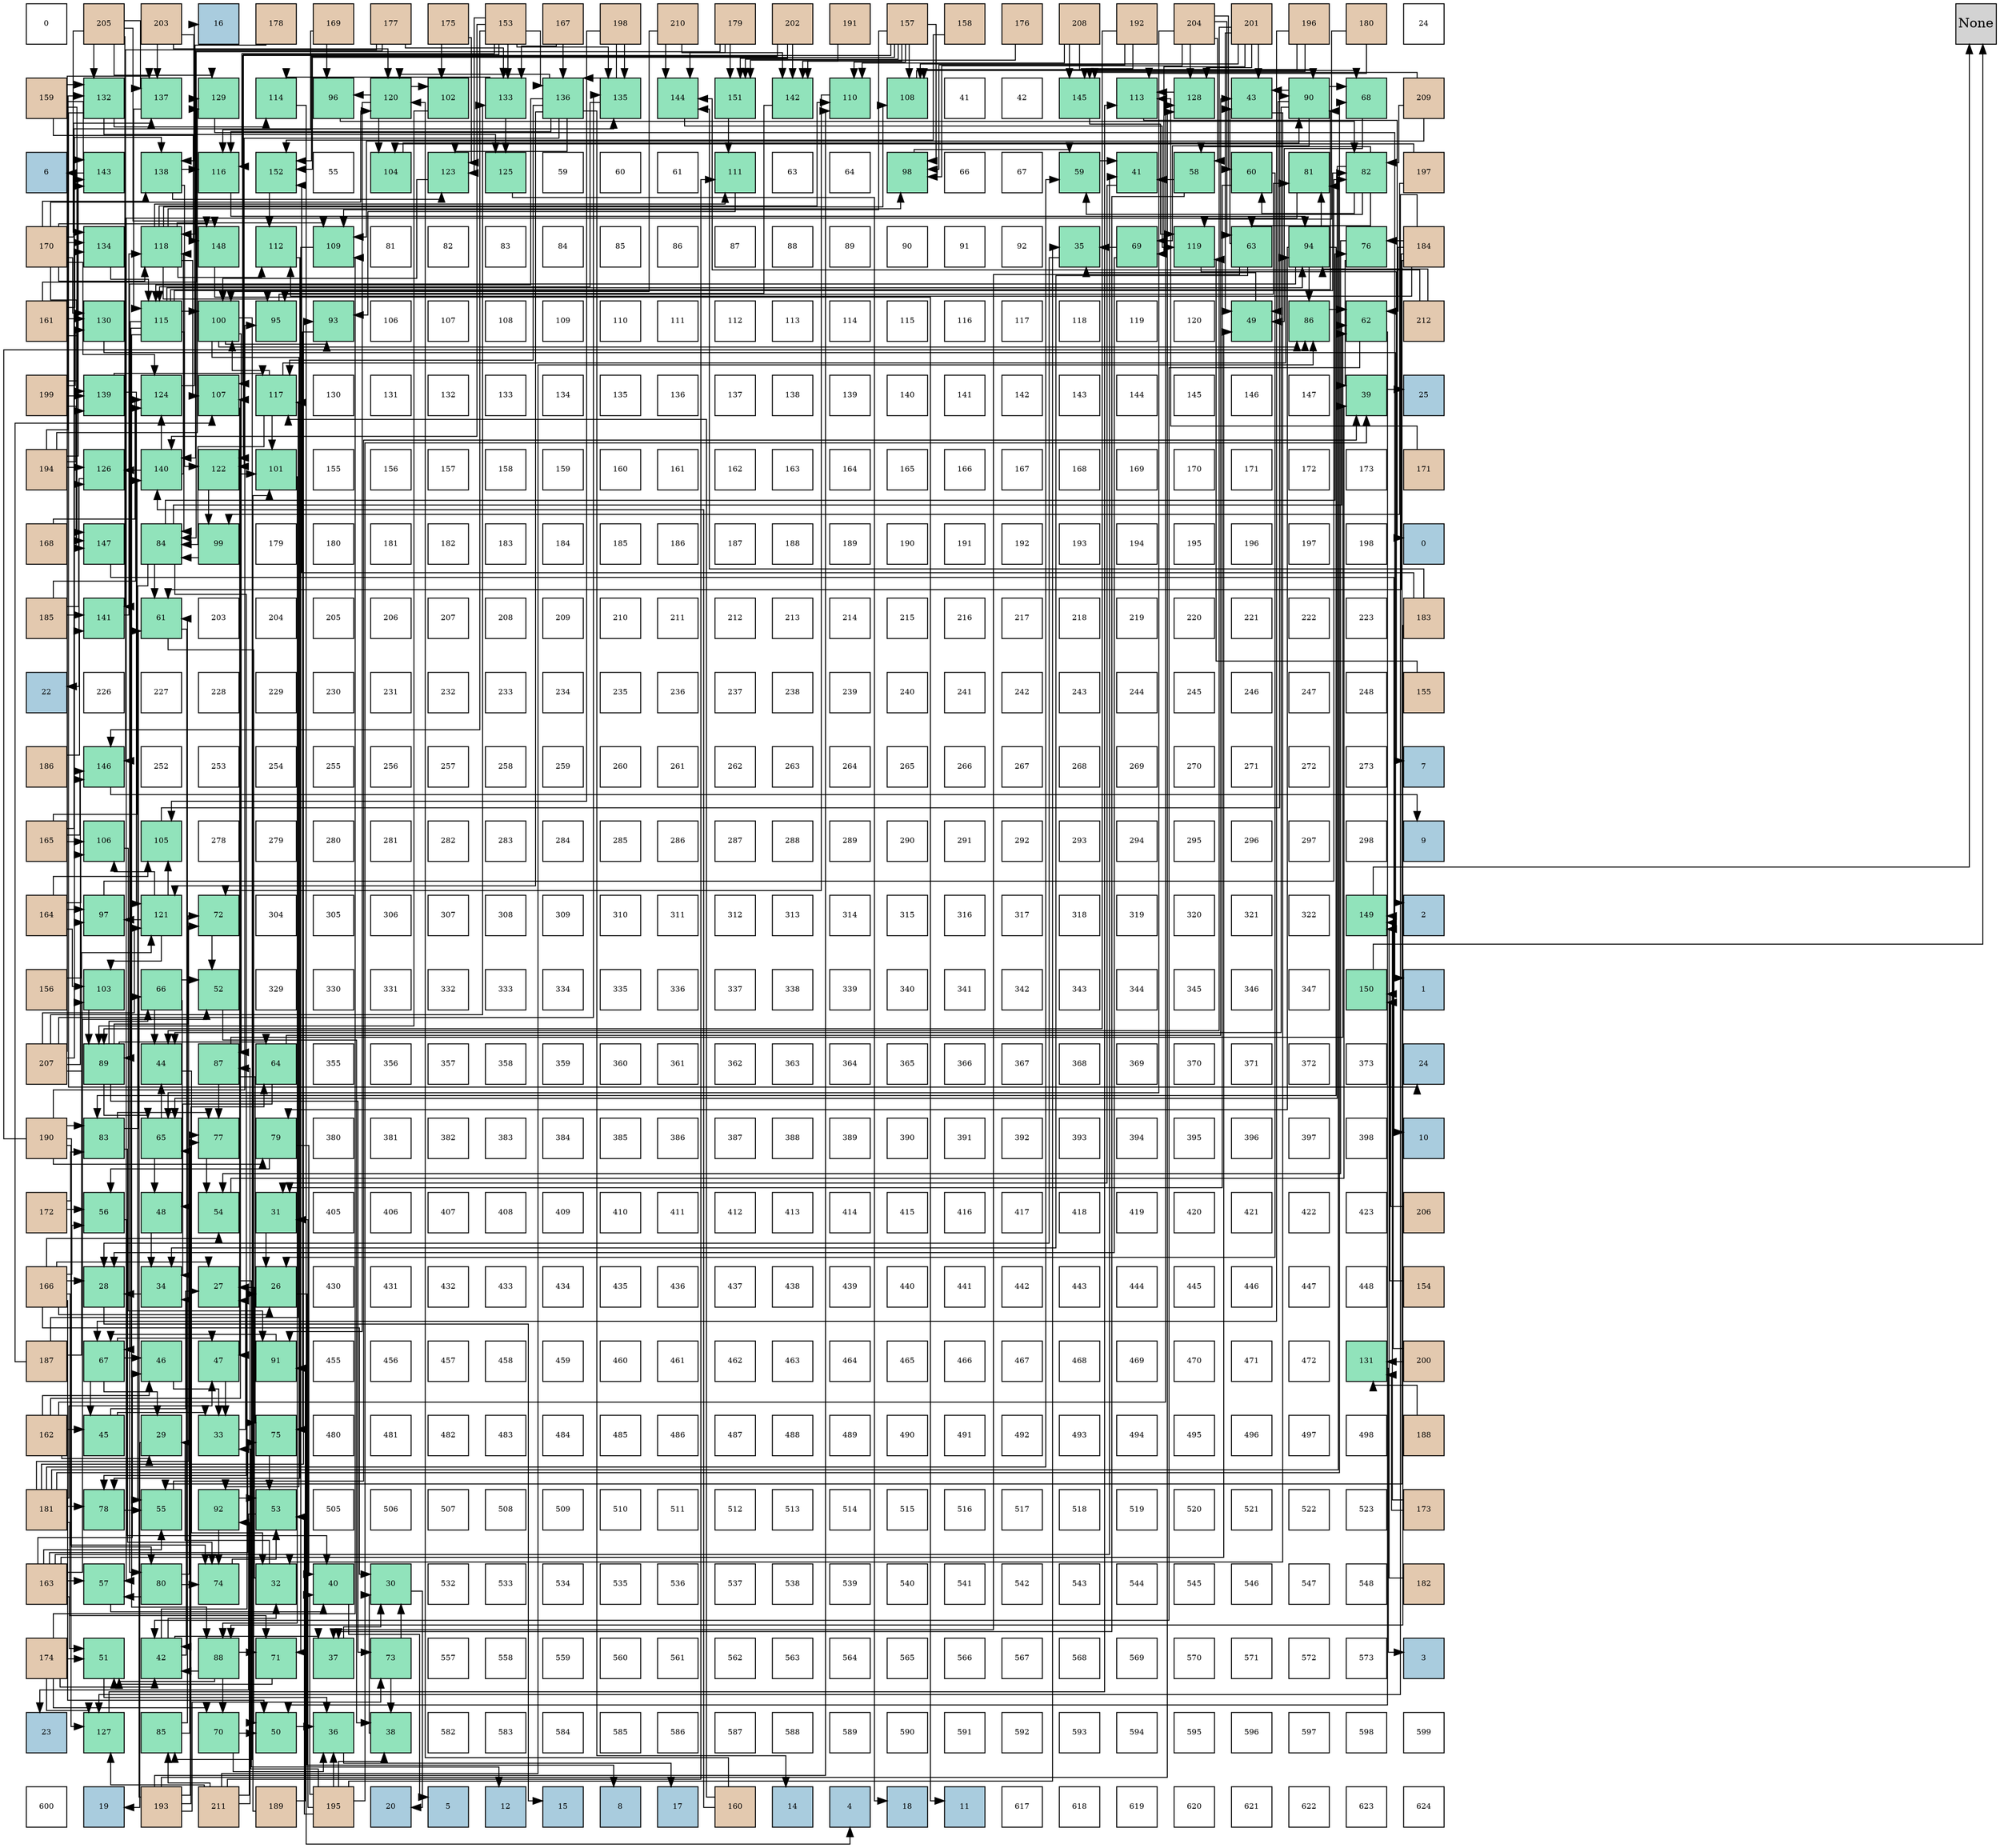 digraph layout{
 rankdir=TB;
 splines=ortho;
 node [style=filled shape=square fixedsize=true width=0.6];
0[label="0", fontsize=8, fillcolor="#ffffff"];
1[label="205", fontsize=8, fillcolor="#e3c9af"];
2[label="203", fontsize=8, fillcolor="#e3c9af"];
3[label="16", fontsize=8, fillcolor="#a9ccde"];
4[label="178", fontsize=8, fillcolor="#e3c9af"];
5[label="169", fontsize=8, fillcolor="#e3c9af"];
6[label="177", fontsize=8, fillcolor="#e3c9af"];
7[label="175", fontsize=8, fillcolor="#e3c9af"];
8[label="153", fontsize=8, fillcolor="#e3c9af"];
9[label="167", fontsize=8, fillcolor="#e3c9af"];
10[label="198", fontsize=8, fillcolor="#e3c9af"];
11[label="210", fontsize=8, fillcolor="#e3c9af"];
12[label="179", fontsize=8, fillcolor="#e3c9af"];
13[label="202", fontsize=8, fillcolor="#e3c9af"];
14[label="191", fontsize=8, fillcolor="#e3c9af"];
15[label="157", fontsize=8, fillcolor="#e3c9af"];
16[label="158", fontsize=8, fillcolor="#e3c9af"];
17[label="176", fontsize=8, fillcolor="#e3c9af"];
18[label="208", fontsize=8, fillcolor="#e3c9af"];
19[label="192", fontsize=8, fillcolor="#e3c9af"];
20[label="204", fontsize=8, fillcolor="#e3c9af"];
21[label="201", fontsize=8, fillcolor="#e3c9af"];
22[label="196", fontsize=8, fillcolor="#e3c9af"];
23[label="180", fontsize=8, fillcolor="#e3c9af"];
24[label="24", fontsize=8, fillcolor="#ffffff"];
25[label="159", fontsize=8, fillcolor="#e3c9af"];
26[label="132", fontsize=8, fillcolor="#91e3bb"];
27[label="137", fontsize=8, fillcolor="#91e3bb"];
28[label="129", fontsize=8, fillcolor="#91e3bb"];
29[label="114", fontsize=8, fillcolor="#91e3bb"];
30[label="96", fontsize=8, fillcolor="#91e3bb"];
31[label="120", fontsize=8, fillcolor="#91e3bb"];
32[label="102", fontsize=8, fillcolor="#91e3bb"];
33[label="133", fontsize=8, fillcolor="#91e3bb"];
34[label="136", fontsize=8, fillcolor="#91e3bb"];
35[label="135", fontsize=8, fillcolor="#91e3bb"];
36[label="144", fontsize=8, fillcolor="#91e3bb"];
37[label="151", fontsize=8, fillcolor="#91e3bb"];
38[label="142", fontsize=8, fillcolor="#91e3bb"];
39[label="110", fontsize=8, fillcolor="#91e3bb"];
40[label="108", fontsize=8, fillcolor="#91e3bb"];
41[label="41", fontsize=8, fillcolor="#ffffff"];
42[label="42", fontsize=8, fillcolor="#ffffff"];
43[label="145", fontsize=8, fillcolor="#91e3bb"];
44[label="113", fontsize=8, fillcolor="#91e3bb"];
45[label="128", fontsize=8, fillcolor="#91e3bb"];
46[label="43", fontsize=8, fillcolor="#91e3bb"];
47[label="90", fontsize=8, fillcolor="#91e3bb"];
48[label="68", fontsize=8, fillcolor="#91e3bb"];
49[label="209", fontsize=8, fillcolor="#e3c9af"];
50[label="6", fontsize=8, fillcolor="#a9ccde"];
51[label="143", fontsize=8, fillcolor="#91e3bb"];
52[label="138", fontsize=8, fillcolor="#91e3bb"];
53[label="116", fontsize=8, fillcolor="#91e3bb"];
54[label="152", fontsize=8, fillcolor="#91e3bb"];
55[label="55", fontsize=8, fillcolor="#ffffff"];
56[label="104", fontsize=8, fillcolor="#91e3bb"];
57[label="123", fontsize=8, fillcolor="#91e3bb"];
58[label="125", fontsize=8, fillcolor="#91e3bb"];
59[label="59", fontsize=8, fillcolor="#ffffff"];
60[label="60", fontsize=8, fillcolor="#ffffff"];
61[label="61", fontsize=8, fillcolor="#ffffff"];
62[label="111", fontsize=8, fillcolor="#91e3bb"];
63[label="63", fontsize=8, fillcolor="#ffffff"];
64[label="64", fontsize=8, fillcolor="#ffffff"];
65[label="98", fontsize=8, fillcolor="#91e3bb"];
66[label="66", fontsize=8, fillcolor="#ffffff"];
67[label="67", fontsize=8, fillcolor="#ffffff"];
68[label="59", fontsize=8, fillcolor="#91e3bb"];
69[label="41", fontsize=8, fillcolor="#91e3bb"];
70[label="58", fontsize=8, fillcolor="#91e3bb"];
71[label="60", fontsize=8, fillcolor="#91e3bb"];
72[label="81", fontsize=8, fillcolor="#91e3bb"];
73[label="82", fontsize=8, fillcolor="#91e3bb"];
74[label="197", fontsize=8, fillcolor="#e3c9af"];
75[label="170", fontsize=8, fillcolor="#e3c9af"];
76[label="134", fontsize=8, fillcolor="#91e3bb"];
77[label="118", fontsize=8, fillcolor="#91e3bb"];
78[label="148", fontsize=8, fillcolor="#91e3bb"];
79[label="112", fontsize=8, fillcolor="#91e3bb"];
80[label="109", fontsize=8, fillcolor="#91e3bb"];
81[label="81", fontsize=8, fillcolor="#ffffff"];
82[label="82", fontsize=8, fillcolor="#ffffff"];
83[label="83", fontsize=8, fillcolor="#ffffff"];
84[label="84", fontsize=8, fillcolor="#ffffff"];
85[label="85", fontsize=8, fillcolor="#ffffff"];
86[label="86", fontsize=8, fillcolor="#ffffff"];
87[label="87", fontsize=8, fillcolor="#ffffff"];
88[label="88", fontsize=8, fillcolor="#ffffff"];
89[label="89", fontsize=8, fillcolor="#ffffff"];
90[label="90", fontsize=8, fillcolor="#ffffff"];
91[label="91", fontsize=8, fillcolor="#ffffff"];
92[label="92", fontsize=8, fillcolor="#ffffff"];
93[label="35", fontsize=8, fillcolor="#91e3bb"];
94[label="69", fontsize=8, fillcolor="#91e3bb"];
95[label="119", fontsize=8, fillcolor="#91e3bb"];
96[label="63", fontsize=8, fillcolor="#91e3bb"];
97[label="94", fontsize=8, fillcolor="#91e3bb"];
98[label="76", fontsize=8, fillcolor="#91e3bb"];
99[label="184", fontsize=8, fillcolor="#e3c9af"];
100[label="161", fontsize=8, fillcolor="#e3c9af"];
101[label="130", fontsize=8, fillcolor="#91e3bb"];
102[label="115", fontsize=8, fillcolor="#91e3bb"];
103[label="100", fontsize=8, fillcolor="#91e3bb"];
104[label="95", fontsize=8, fillcolor="#91e3bb"];
105[label="93", fontsize=8, fillcolor="#91e3bb"];
106[label="106", fontsize=8, fillcolor="#ffffff"];
107[label="107", fontsize=8, fillcolor="#ffffff"];
108[label="108", fontsize=8, fillcolor="#ffffff"];
109[label="109", fontsize=8, fillcolor="#ffffff"];
110[label="110", fontsize=8, fillcolor="#ffffff"];
111[label="111", fontsize=8, fillcolor="#ffffff"];
112[label="112", fontsize=8, fillcolor="#ffffff"];
113[label="113", fontsize=8, fillcolor="#ffffff"];
114[label="114", fontsize=8, fillcolor="#ffffff"];
115[label="115", fontsize=8, fillcolor="#ffffff"];
116[label="116", fontsize=8, fillcolor="#ffffff"];
117[label="117", fontsize=8, fillcolor="#ffffff"];
118[label="118", fontsize=8, fillcolor="#ffffff"];
119[label="119", fontsize=8, fillcolor="#ffffff"];
120[label="120", fontsize=8, fillcolor="#ffffff"];
121[label="49", fontsize=8, fillcolor="#91e3bb"];
122[label="86", fontsize=8, fillcolor="#91e3bb"];
123[label="62", fontsize=8, fillcolor="#91e3bb"];
124[label="212", fontsize=8, fillcolor="#e3c9af"];
125[label="199", fontsize=8, fillcolor="#e3c9af"];
126[label="139", fontsize=8, fillcolor="#91e3bb"];
127[label="124", fontsize=8, fillcolor="#91e3bb"];
128[label="107", fontsize=8, fillcolor="#91e3bb"];
129[label="117", fontsize=8, fillcolor="#91e3bb"];
130[label="130", fontsize=8, fillcolor="#ffffff"];
131[label="131", fontsize=8, fillcolor="#ffffff"];
132[label="132", fontsize=8, fillcolor="#ffffff"];
133[label="133", fontsize=8, fillcolor="#ffffff"];
134[label="134", fontsize=8, fillcolor="#ffffff"];
135[label="135", fontsize=8, fillcolor="#ffffff"];
136[label="136", fontsize=8, fillcolor="#ffffff"];
137[label="137", fontsize=8, fillcolor="#ffffff"];
138[label="138", fontsize=8, fillcolor="#ffffff"];
139[label="139", fontsize=8, fillcolor="#ffffff"];
140[label="140", fontsize=8, fillcolor="#ffffff"];
141[label="141", fontsize=8, fillcolor="#ffffff"];
142[label="142", fontsize=8, fillcolor="#ffffff"];
143[label="143", fontsize=8, fillcolor="#ffffff"];
144[label="144", fontsize=8, fillcolor="#ffffff"];
145[label="145", fontsize=8, fillcolor="#ffffff"];
146[label="146", fontsize=8, fillcolor="#ffffff"];
147[label="147", fontsize=8, fillcolor="#ffffff"];
148[label="39", fontsize=8, fillcolor="#91e3bb"];
149[label="25", fontsize=8, fillcolor="#a9ccde"];
150[label="194", fontsize=8, fillcolor="#e3c9af"];
151[label="126", fontsize=8, fillcolor="#91e3bb"];
152[label="140", fontsize=8, fillcolor="#91e3bb"];
153[label="122", fontsize=8, fillcolor="#91e3bb"];
154[label="101", fontsize=8, fillcolor="#91e3bb"];
155[label="155", fontsize=8, fillcolor="#ffffff"];
156[label="156", fontsize=8, fillcolor="#ffffff"];
157[label="157", fontsize=8, fillcolor="#ffffff"];
158[label="158", fontsize=8, fillcolor="#ffffff"];
159[label="159", fontsize=8, fillcolor="#ffffff"];
160[label="160", fontsize=8, fillcolor="#ffffff"];
161[label="161", fontsize=8, fillcolor="#ffffff"];
162[label="162", fontsize=8, fillcolor="#ffffff"];
163[label="163", fontsize=8, fillcolor="#ffffff"];
164[label="164", fontsize=8, fillcolor="#ffffff"];
165[label="165", fontsize=8, fillcolor="#ffffff"];
166[label="166", fontsize=8, fillcolor="#ffffff"];
167[label="167", fontsize=8, fillcolor="#ffffff"];
168[label="168", fontsize=8, fillcolor="#ffffff"];
169[label="169", fontsize=8, fillcolor="#ffffff"];
170[label="170", fontsize=8, fillcolor="#ffffff"];
171[label="171", fontsize=8, fillcolor="#ffffff"];
172[label="172", fontsize=8, fillcolor="#ffffff"];
173[label="173", fontsize=8, fillcolor="#ffffff"];
174[label="171", fontsize=8, fillcolor="#e3c9af"];
175[label="168", fontsize=8, fillcolor="#e3c9af"];
176[label="147", fontsize=8, fillcolor="#91e3bb"];
177[label="84", fontsize=8, fillcolor="#91e3bb"];
178[label="99", fontsize=8, fillcolor="#91e3bb"];
179[label="179", fontsize=8, fillcolor="#ffffff"];
180[label="180", fontsize=8, fillcolor="#ffffff"];
181[label="181", fontsize=8, fillcolor="#ffffff"];
182[label="182", fontsize=8, fillcolor="#ffffff"];
183[label="183", fontsize=8, fillcolor="#ffffff"];
184[label="184", fontsize=8, fillcolor="#ffffff"];
185[label="185", fontsize=8, fillcolor="#ffffff"];
186[label="186", fontsize=8, fillcolor="#ffffff"];
187[label="187", fontsize=8, fillcolor="#ffffff"];
188[label="188", fontsize=8, fillcolor="#ffffff"];
189[label="189", fontsize=8, fillcolor="#ffffff"];
190[label="190", fontsize=8, fillcolor="#ffffff"];
191[label="191", fontsize=8, fillcolor="#ffffff"];
192[label="192", fontsize=8, fillcolor="#ffffff"];
193[label="193", fontsize=8, fillcolor="#ffffff"];
194[label="194", fontsize=8, fillcolor="#ffffff"];
195[label="195", fontsize=8, fillcolor="#ffffff"];
196[label="196", fontsize=8, fillcolor="#ffffff"];
197[label="197", fontsize=8, fillcolor="#ffffff"];
198[label="198", fontsize=8, fillcolor="#ffffff"];
199[label="0", fontsize=8, fillcolor="#a9ccde"];
200[label="185", fontsize=8, fillcolor="#e3c9af"];
201[label="141", fontsize=8, fillcolor="#91e3bb"];
202[label="61", fontsize=8, fillcolor="#91e3bb"];
203[label="203", fontsize=8, fillcolor="#ffffff"];
204[label="204", fontsize=8, fillcolor="#ffffff"];
205[label="205", fontsize=8, fillcolor="#ffffff"];
206[label="206", fontsize=8, fillcolor="#ffffff"];
207[label="207", fontsize=8, fillcolor="#ffffff"];
208[label="208", fontsize=8, fillcolor="#ffffff"];
209[label="209", fontsize=8, fillcolor="#ffffff"];
210[label="210", fontsize=8, fillcolor="#ffffff"];
211[label="211", fontsize=8, fillcolor="#ffffff"];
212[label="212", fontsize=8, fillcolor="#ffffff"];
213[label="213", fontsize=8, fillcolor="#ffffff"];
214[label="214", fontsize=8, fillcolor="#ffffff"];
215[label="215", fontsize=8, fillcolor="#ffffff"];
216[label="216", fontsize=8, fillcolor="#ffffff"];
217[label="217", fontsize=8, fillcolor="#ffffff"];
218[label="218", fontsize=8, fillcolor="#ffffff"];
219[label="219", fontsize=8, fillcolor="#ffffff"];
220[label="220", fontsize=8, fillcolor="#ffffff"];
221[label="221", fontsize=8, fillcolor="#ffffff"];
222[label="222", fontsize=8, fillcolor="#ffffff"];
223[label="223", fontsize=8, fillcolor="#ffffff"];
224[label="183", fontsize=8, fillcolor="#e3c9af"];
225[label="22", fontsize=8, fillcolor="#a9ccde"];
226[label="226", fontsize=8, fillcolor="#ffffff"];
227[label="227", fontsize=8, fillcolor="#ffffff"];
228[label="228", fontsize=8, fillcolor="#ffffff"];
229[label="229", fontsize=8, fillcolor="#ffffff"];
230[label="230", fontsize=8, fillcolor="#ffffff"];
231[label="231", fontsize=8, fillcolor="#ffffff"];
232[label="232", fontsize=8, fillcolor="#ffffff"];
233[label="233", fontsize=8, fillcolor="#ffffff"];
234[label="234", fontsize=8, fillcolor="#ffffff"];
235[label="235", fontsize=8, fillcolor="#ffffff"];
236[label="236", fontsize=8, fillcolor="#ffffff"];
237[label="237", fontsize=8, fillcolor="#ffffff"];
238[label="238", fontsize=8, fillcolor="#ffffff"];
239[label="239", fontsize=8, fillcolor="#ffffff"];
240[label="240", fontsize=8, fillcolor="#ffffff"];
241[label="241", fontsize=8, fillcolor="#ffffff"];
242[label="242", fontsize=8, fillcolor="#ffffff"];
243[label="243", fontsize=8, fillcolor="#ffffff"];
244[label="244", fontsize=8, fillcolor="#ffffff"];
245[label="245", fontsize=8, fillcolor="#ffffff"];
246[label="246", fontsize=8, fillcolor="#ffffff"];
247[label="247", fontsize=8, fillcolor="#ffffff"];
248[label="248", fontsize=8, fillcolor="#ffffff"];
249[label="155", fontsize=8, fillcolor="#e3c9af"];
250[label="186", fontsize=8, fillcolor="#e3c9af"];
251[label="146", fontsize=8, fillcolor="#91e3bb"];
252[label="252", fontsize=8, fillcolor="#ffffff"];
253[label="253", fontsize=8, fillcolor="#ffffff"];
254[label="254", fontsize=8, fillcolor="#ffffff"];
255[label="255", fontsize=8, fillcolor="#ffffff"];
256[label="256", fontsize=8, fillcolor="#ffffff"];
257[label="257", fontsize=8, fillcolor="#ffffff"];
258[label="258", fontsize=8, fillcolor="#ffffff"];
259[label="259", fontsize=8, fillcolor="#ffffff"];
260[label="260", fontsize=8, fillcolor="#ffffff"];
261[label="261", fontsize=8, fillcolor="#ffffff"];
262[label="262", fontsize=8, fillcolor="#ffffff"];
263[label="263", fontsize=8, fillcolor="#ffffff"];
264[label="264", fontsize=8, fillcolor="#ffffff"];
265[label="265", fontsize=8, fillcolor="#ffffff"];
266[label="266", fontsize=8, fillcolor="#ffffff"];
267[label="267", fontsize=8, fillcolor="#ffffff"];
268[label="268", fontsize=8, fillcolor="#ffffff"];
269[label="269", fontsize=8, fillcolor="#ffffff"];
270[label="270", fontsize=8, fillcolor="#ffffff"];
271[label="271", fontsize=8, fillcolor="#ffffff"];
272[label="272", fontsize=8, fillcolor="#ffffff"];
273[label="273", fontsize=8, fillcolor="#ffffff"];
274[label="7", fontsize=8, fillcolor="#a9ccde"];
275[label="165", fontsize=8, fillcolor="#e3c9af"];
276[label="106", fontsize=8, fillcolor="#91e3bb"];
277[label="105", fontsize=8, fillcolor="#91e3bb"];
278[label="278", fontsize=8, fillcolor="#ffffff"];
279[label="279", fontsize=8, fillcolor="#ffffff"];
280[label="280", fontsize=8, fillcolor="#ffffff"];
281[label="281", fontsize=8, fillcolor="#ffffff"];
282[label="282", fontsize=8, fillcolor="#ffffff"];
283[label="283", fontsize=8, fillcolor="#ffffff"];
284[label="284", fontsize=8, fillcolor="#ffffff"];
285[label="285", fontsize=8, fillcolor="#ffffff"];
286[label="286", fontsize=8, fillcolor="#ffffff"];
287[label="287", fontsize=8, fillcolor="#ffffff"];
288[label="288", fontsize=8, fillcolor="#ffffff"];
289[label="289", fontsize=8, fillcolor="#ffffff"];
290[label="290", fontsize=8, fillcolor="#ffffff"];
291[label="291", fontsize=8, fillcolor="#ffffff"];
292[label="292", fontsize=8, fillcolor="#ffffff"];
293[label="293", fontsize=8, fillcolor="#ffffff"];
294[label="294", fontsize=8, fillcolor="#ffffff"];
295[label="295", fontsize=8, fillcolor="#ffffff"];
296[label="296", fontsize=8, fillcolor="#ffffff"];
297[label="297", fontsize=8, fillcolor="#ffffff"];
298[label="298", fontsize=8, fillcolor="#ffffff"];
299[label="9", fontsize=8, fillcolor="#a9ccde"];
300[label="164", fontsize=8, fillcolor="#e3c9af"];
301[label="97", fontsize=8, fillcolor="#91e3bb"];
302[label="121", fontsize=8, fillcolor="#91e3bb"];
303[label="72", fontsize=8, fillcolor="#91e3bb"];
304[label="304", fontsize=8, fillcolor="#ffffff"];
305[label="305", fontsize=8, fillcolor="#ffffff"];
306[label="306", fontsize=8, fillcolor="#ffffff"];
307[label="307", fontsize=8, fillcolor="#ffffff"];
308[label="308", fontsize=8, fillcolor="#ffffff"];
309[label="309", fontsize=8, fillcolor="#ffffff"];
310[label="310", fontsize=8, fillcolor="#ffffff"];
311[label="311", fontsize=8, fillcolor="#ffffff"];
312[label="312", fontsize=8, fillcolor="#ffffff"];
313[label="313", fontsize=8, fillcolor="#ffffff"];
314[label="314", fontsize=8, fillcolor="#ffffff"];
315[label="315", fontsize=8, fillcolor="#ffffff"];
316[label="316", fontsize=8, fillcolor="#ffffff"];
317[label="317", fontsize=8, fillcolor="#ffffff"];
318[label="318", fontsize=8, fillcolor="#ffffff"];
319[label="319", fontsize=8, fillcolor="#ffffff"];
320[label="320", fontsize=8, fillcolor="#ffffff"];
321[label="321", fontsize=8, fillcolor="#ffffff"];
322[label="322", fontsize=8, fillcolor="#ffffff"];
323[label="149", fontsize=8, fillcolor="#91e3bb"];
324[label="2", fontsize=8, fillcolor="#a9ccde"];
325[label="156", fontsize=8, fillcolor="#e3c9af"];
326[label="103", fontsize=8, fillcolor="#91e3bb"];
327[label="66", fontsize=8, fillcolor="#91e3bb"];
328[label="52", fontsize=8, fillcolor="#91e3bb"];
329[label="329", fontsize=8, fillcolor="#ffffff"];
330[label="330", fontsize=8, fillcolor="#ffffff"];
331[label="331", fontsize=8, fillcolor="#ffffff"];
332[label="332", fontsize=8, fillcolor="#ffffff"];
333[label="333", fontsize=8, fillcolor="#ffffff"];
334[label="334", fontsize=8, fillcolor="#ffffff"];
335[label="335", fontsize=8, fillcolor="#ffffff"];
336[label="336", fontsize=8, fillcolor="#ffffff"];
337[label="337", fontsize=8, fillcolor="#ffffff"];
338[label="338", fontsize=8, fillcolor="#ffffff"];
339[label="339", fontsize=8, fillcolor="#ffffff"];
340[label="340", fontsize=8, fillcolor="#ffffff"];
341[label="341", fontsize=8, fillcolor="#ffffff"];
342[label="342", fontsize=8, fillcolor="#ffffff"];
343[label="343", fontsize=8, fillcolor="#ffffff"];
344[label="344", fontsize=8, fillcolor="#ffffff"];
345[label="345", fontsize=8, fillcolor="#ffffff"];
346[label="346", fontsize=8, fillcolor="#ffffff"];
347[label="347", fontsize=8, fillcolor="#ffffff"];
348[label="150", fontsize=8, fillcolor="#91e3bb"];
349[label="1", fontsize=8, fillcolor="#a9ccde"];
350[label="207", fontsize=8, fillcolor="#e3c9af"];
351[label="89", fontsize=8, fillcolor="#91e3bb"];
352[label="44", fontsize=8, fillcolor="#91e3bb"];
353[label="87", fontsize=8, fillcolor="#91e3bb"];
354[label="64", fontsize=8, fillcolor="#91e3bb"];
355[label="355", fontsize=8, fillcolor="#ffffff"];
356[label="356", fontsize=8, fillcolor="#ffffff"];
357[label="357", fontsize=8, fillcolor="#ffffff"];
358[label="358", fontsize=8, fillcolor="#ffffff"];
359[label="359", fontsize=8, fillcolor="#ffffff"];
360[label="360", fontsize=8, fillcolor="#ffffff"];
361[label="361", fontsize=8, fillcolor="#ffffff"];
362[label="362", fontsize=8, fillcolor="#ffffff"];
363[label="363", fontsize=8, fillcolor="#ffffff"];
364[label="364", fontsize=8, fillcolor="#ffffff"];
365[label="365", fontsize=8, fillcolor="#ffffff"];
366[label="366", fontsize=8, fillcolor="#ffffff"];
367[label="367", fontsize=8, fillcolor="#ffffff"];
368[label="368", fontsize=8, fillcolor="#ffffff"];
369[label="369", fontsize=8, fillcolor="#ffffff"];
370[label="370", fontsize=8, fillcolor="#ffffff"];
371[label="371", fontsize=8, fillcolor="#ffffff"];
372[label="372", fontsize=8, fillcolor="#ffffff"];
373[label="373", fontsize=8, fillcolor="#ffffff"];
374[label="24", fontsize=8, fillcolor="#a9ccde"];
375[label="190", fontsize=8, fillcolor="#e3c9af"];
376[label="83", fontsize=8, fillcolor="#91e3bb"];
377[label="65", fontsize=8, fillcolor="#91e3bb"];
378[label="77", fontsize=8, fillcolor="#91e3bb"];
379[label="79", fontsize=8, fillcolor="#91e3bb"];
380[label="380", fontsize=8, fillcolor="#ffffff"];
381[label="381", fontsize=8, fillcolor="#ffffff"];
382[label="382", fontsize=8, fillcolor="#ffffff"];
383[label="383", fontsize=8, fillcolor="#ffffff"];
384[label="384", fontsize=8, fillcolor="#ffffff"];
385[label="385", fontsize=8, fillcolor="#ffffff"];
386[label="386", fontsize=8, fillcolor="#ffffff"];
387[label="387", fontsize=8, fillcolor="#ffffff"];
388[label="388", fontsize=8, fillcolor="#ffffff"];
389[label="389", fontsize=8, fillcolor="#ffffff"];
390[label="390", fontsize=8, fillcolor="#ffffff"];
391[label="391", fontsize=8, fillcolor="#ffffff"];
392[label="392", fontsize=8, fillcolor="#ffffff"];
393[label="393", fontsize=8, fillcolor="#ffffff"];
394[label="394", fontsize=8, fillcolor="#ffffff"];
395[label="395", fontsize=8, fillcolor="#ffffff"];
396[label="396", fontsize=8, fillcolor="#ffffff"];
397[label="397", fontsize=8, fillcolor="#ffffff"];
398[label="398", fontsize=8, fillcolor="#ffffff"];
399[label="10", fontsize=8, fillcolor="#a9ccde"];
400[label="172", fontsize=8, fillcolor="#e3c9af"];
401[label="56", fontsize=8, fillcolor="#91e3bb"];
402[label="48", fontsize=8, fillcolor="#91e3bb"];
403[label="54", fontsize=8, fillcolor="#91e3bb"];
404[label="31", fontsize=8, fillcolor="#91e3bb"];
405[label="405", fontsize=8, fillcolor="#ffffff"];
406[label="406", fontsize=8, fillcolor="#ffffff"];
407[label="407", fontsize=8, fillcolor="#ffffff"];
408[label="408", fontsize=8, fillcolor="#ffffff"];
409[label="409", fontsize=8, fillcolor="#ffffff"];
410[label="410", fontsize=8, fillcolor="#ffffff"];
411[label="411", fontsize=8, fillcolor="#ffffff"];
412[label="412", fontsize=8, fillcolor="#ffffff"];
413[label="413", fontsize=8, fillcolor="#ffffff"];
414[label="414", fontsize=8, fillcolor="#ffffff"];
415[label="415", fontsize=8, fillcolor="#ffffff"];
416[label="416", fontsize=8, fillcolor="#ffffff"];
417[label="417", fontsize=8, fillcolor="#ffffff"];
418[label="418", fontsize=8, fillcolor="#ffffff"];
419[label="419", fontsize=8, fillcolor="#ffffff"];
420[label="420", fontsize=8, fillcolor="#ffffff"];
421[label="421", fontsize=8, fillcolor="#ffffff"];
422[label="422", fontsize=8, fillcolor="#ffffff"];
423[label="423", fontsize=8, fillcolor="#ffffff"];
424[label="206", fontsize=8, fillcolor="#e3c9af"];
425[label="166", fontsize=8, fillcolor="#e3c9af"];
426[label="28", fontsize=8, fillcolor="#91e3bb"];
427[label="34", fontsize=8, fillcolor="#91e3bb"];
428[label="27", fontsize=8, fillcolor="#91e3bb"];
429[label="26", fontsize=8, fillcolor="#91e3bb"];
430[label="430", fontsize=8, fillcolor="#ffffff"];
431[label="431", fontsize=8, fillcolor="#ffffff"];
432[label="432", fontsize=8, fillcolor="#ffffff"];
433[label="433", fontsize=8, fillcolor="#ffffff"];
434[label="434", fontsize=8, fillcolor="#ffffff"];
435[label="435", fontsize=8, fillcolor="#ffffff"];
436[label="436", fontsize=8, fillcolor="#ffffff"];
437[label="437", fontsize=8, fillcolor="#ffffff"];
438[label="438", fontsize=8, fillcolor="#ffffff"];
439[label="439", fontsize=8, fillcolor="#ffffff"];
440[label="440", fontsize=8, fillcolor="#ffffff"];
441[label="441", fontsize=8, fillcolor="#ffffff"];
442[label="442", fontsize=8, fillcolor="#ffffff"];
443[label="443", fontsize=8, fillcolor="#ffffff"];
444[label="444", fontsize=8, fillcolor="#ffffff"];
445[label="445", fontsize=8, fillcolor="#ffffff"];
446[label="446", fontsize=8, fillcolor="#ffffff"];
447[label="447", fontsize=8, fillcolor="#ffffff"];
448[label="448", fontsize=8, fillcolor="#ffffff"];
449[label="154", fontsize=8, fillcolor="#e3c9af"];
450[label="187", fontsize=8, fillcolor="#e3c9af"];
451[label="67", fontsize=8, fillcolor="#91e3bb"];
452[label="46", fontsize=8, fillcolor="#91e3bb"];
453[label="47", fontsize=8, fillcolor="#91e3bb"];
454[label="91", fontsize=8, fillcolor="#91e3bb"];
455[label="455", fontsize=8, fillcolor="#ffffff"];
456[label="456", fontsize=8, fillcolor="#ffffff"];
457[label="457", fontsize=8, fillcolor="#ffffff"];
458[label="458", fontsize=8, fillcolor="#ffffff"];
459[label="459", fontsize=8, fillcolor="#ffffff"];
460[label="460", fontsize=8, fillcolor="#ffffff"];
461[label="461", fontsize=8, fillcolor="#ffffff"];
462[label="462", fontsize=8, fillcolor="#ffffff"];
463[label="463", fontsize=8, fillcolor="#ffffff"];
464[label="464", fontsize=8, fillcolor="#ffffff"];
465[label="465", fontsize=8, fillcolor="#ffffff"];
466[label="466", fontsize=8, fillcolor="#ffffff"];
467[label="467", fontsize=8, fillcolor="#ffffff"];
468[label="468", fontsize=8, fillcolor="#ffffff"];
469[label="469", fontsize=8, fillcolor="#ffffff"];
470[label="470", fontsize=8, fillcolor="#ffffff"];
471[label="471", fontsize=8, fillcolor="#ffffff"];
472[label="472", fontsize=8, fillcolor="#ffffff"];
473[label="131", fontsize=8, fillcolor="#91e3bb"];
474[label="200", fontsize=8, fillcolor="#e3c9af"];
475[label="162", fontsize=8, fillcolor="#e3c9af"];
476[label="45", fontsize=8, fillcolor="#91e3bb"];
477[label="29", fontsize=8, fillcolor="#91e3bb"];
478[label="33", fontsize=8, fillcolor="#91e3bb"];
479[label="75", fontsize=8, fillcolor="#91e3bb"];
480[label="480", fontsize=8, fillcolor="#ffffff"];
481[label="481", fontsize=8, fillcolor="#ffffff"];
482[label="482", fontsize=8, fillcolor="#ffffff"];
483[label="483", fontsize=8, fillcolor="#ffffff"];
484[label="484", fontsize=8, fillcolor="#ffffff"];
485[label="485", fontsize=8, fillcolor="#ffffff"];
486[label="486", fontsize=8, fillcolor="#ffffff"];
487[label="487", fontsize=8, fillcolor="#ffffff"];
488[label="488", fontsize=8, fillcolor="#ffffff"];
489[label="489", fontsize=8, fillcolor="#ffffff"];
490[label="490", fontsize=8, fillcolor="#ffffff"];
491[label="491", fontsize=8, fillcolor="#ffffff"];
492[label="492", fontsize=8, fillcolor="#ffffff"];
493[label="493", fontsize=8, fillcolor="#ffffff"];
494[label="494", fontsize=8, fillcolor="#ffffff"];
495[label="495", fontsize=8, fillcolor="#ffffff"];
496[label="496", fontsize=8, fillcolor="#ffffff"];
497[label="497", fontsize=8, fillcolor="#ffffff"];
498[label="498", fontsize=8, fillcolor="#ffffff"];
499[label="188", fontsize=8, fillcolor="#e3c9af"];
500[label="181", fontsize=8, fillcolor="#e3c9af"];
501[label="78", fontsize=8, fillcolor="#91e3bb"];
502[label="55", fontsize=8, fillcolor="#91e3bb"];
503[label="92", fontsize=8, fillcolor="#91e3bb"];
504[label="53", fontsize=8, fillcolor="#91e3bb"];
505[label="505", fontsize=8, fillcolor="#ffffff"];
506[label="506", fontsize=8, fillcolor="#ffffff"];
507[label="507", fontsize=8, fillcolor="#ffffff"];
508[label="508", fontsize=8, fillcolor="#ffffff"];
509[label="509", fontsize=8, fillcolor="#ffffff"];
510[label="510", fontsize=8, fillcolor="#ffffff"];
511[label="511", fontsize=8, fillcolor="#ffffff"];
512[label="512", fontsize=8, fillcolor="#ffffff"];
513[label="513", fontsize=8, fillcolor="#ffffff"];
514[label="514", fontsize=8, fillcolor="#ffffff"];
515[label="515", fontsize=8, fillcolor="#ffffff"];
516[label="516", fontsize=8, fillcolor="#ffffff"];
517[label="517", fontsize=8, fillcolor="#ffffff"];
518[label="518", fontsize=8, fillcolor="#ffffff"];
519[label="519", fontsize=8, fillcolor="#ffffff"];
520[label="520", fontsize=8, fillcolor="#ffffff"];
521[label="521", fontsize=8, fillcolor="#ffffff"];
522[label="522", fontsize=8, fillcolor="#ffffff"];
523[label="523", fontsize=8, fillcolor="#ffffff"];
524[label="173", fontsize=8, fillcolor="#e3c9af"];
525[label="163", fontsize=8, fillcolor="#e3c9af"];
526[label="57", fontsize=8, fillcolor="#91e3bb"];
527[label="80", fontsize=8, fillcolor="#91e3bb"];
528[label="74", fontsize=8, fillcolor="#91e3bb"];
529[label="32", fontsize=8, fillcolor="#91e3bb"];
530[label="40", fontsize=8, fillcolor="#91e3bb"];
531[label="30", fontsize=8, fillcolor="#91e3bb"];
532[label="532", fontsize=8, fillcolor="#ffffff"];
533[label="533", fontsize=8, fillcolor="#ffffff"];
534[label="534", fontsize=8, fillcolor="#ffffff"];
535[label="535", fontsize=8, fillcolor="#ffffff"];
536[label="536", fontsize=8, fillcolor="#ffffff"];
537[label="537", fontsize=8, fillcolor="#ffffff"];
538[label="538", fontsize=8, fillcolor="#ffffff"];
539[label="539", fontsize=8, fillcolor="#ffffff"];
540[label="540", fontsize=8, fillcolor="#ffffff"];
541[label="541", fontsize=8, fillcolor="#ffffff"];
542[label="542", fontsize=8, fillcolor="#ffffff"];
543[label="543", fontsize=8, fillcolor="#ffffff"];
544[label="544", fontsize=8, fillcolor="#ffffff"];
545[label="545", fontsize=8, fillcolor="#ffffff"];
546[label="546", fontsize=8, fillcolor="#ffffff"];
547[label="547", fontsize=8, fillcolor="#ffffff"];
548[label="548", fontsize=8, fillcolor="#ffffff"];
549[label="182", fontsize=8, fillcolor="#e3c9af"];
550[label="174", fontsize=8, fillcolor="#e3c9af"];
551[label="51", fontsize=8, fillcolor="#91e3bb"];
552[label="42", fontsize=8, fillcolor="#91e3bb"];
553[label="88", fontsize=8, fillcolor="#91e3bb"];
554[label="71", fontsize=8, fillcolor="#91e3bb"];
555[label="37", fontsize=8, fillcolor="#91e3bb"];
556[label="73", fontsize=8, fillcolor="#91e3bb"];
557[label="557", fontsize=8, fillcolor="#ffffff"];
558[label="558", fontsize=8, fillcolor="#ffffff"];
559[label="559", fontsize=8, fillcolor="#ffffff"];
560[label="560", fontsize=8, fillcolor="#ffffff"];
561[label="561", fontsize=8, fillcolor="#ffffff"];
562[label="562", fontsize=8, fillcolor="#ffffff"];
563[label="563", fontsize=8, fillcolor="#ffffff"];
564[label="564", fontsize=8, fillcolor="#ffffff"];
565[label="565", fontsize=8, fillcolor="#ffffff"];
566[label="566", fontsize=8, fillcolor="#ffffff"];
567[label="567", fontsize=8, fillcolor="#ffffff"];
568[label="568", fontsize=8, fillcolor="#ffffff"];
569[label="569", fontsize=8, fillcolor="#ffffff"];
570[label="570", fontsize=8, fillcolor="#ffffff"];
571[label="571", fontsize=8, fillcolor="#ffffff"];
572[label="572", fontsize=8, fillcolor="#ffffff"];
573[label="573", fontsize=8, fillcolor="#ffffff"];
574[label="3", fontsize=8, fillcolor="#a9ccde"];
575[label="23", fontsize=8, fillcolor="#a9ccde"];
576[label="127", fontsize=8, fillcolor="#91e3bb"];
577[label="85", fontsize=8, fillcolor="#91e3bb"];
578[label="70", fontsize=8, fillcolor="#91e3bb"];
579[label="50", fontsize=8, fillcolor="#91e3bb"];
580[label="36", fontsize=8, fillcolor="#91e3bb"];
581[label="38", fontsize=8, fillcolor="#91e3bb"];
582[label="582", fontsize=8, fillcolor="#ffffff"];
583[label="583", fontsize=8, fillcolor="#ffffff"];
584[label="584", fontsize=8, fillcolor="#ffffff"];
585[label="585", fontsize=8, fillcolor="#ffffff"];
586[label="586", fontsize=8, fillcolor="#ffffff"];
587[label="587", fontsize=8, fillcolor="#ffffff"];
588[label="588", fontsize=8, fillcolor="#ffffff"];
589[label="589", fontsize=8, fillcolor="#ffffff"];
590[label="590", fontsize=8, fillcolor="#ffffff"];
591[label="591", fontsize=8, fillcolor="#ffffff"];
592[label="592", fontsize=8, fillcolor="#ffffff"];
593[label="593", fontsize=8, fillcolor="#ffffff"];
594[label="594", fontsize=8, fillcolor="#ffffff"];
595[label="595", fontsize=8, fillcolor="#ffffff"];
596[label="596", fontsize=8, fillcolor="#ffffff"];
597[label="597", fontsize=8, fillcolor="#ffffff"];
598[label="598", fontsize=8, fillcolor="#ffffff"];
599[label="599", fontsize=8, fillcolor="#ffffff"];
600[label="600", fontsize=8, fillcolor="#ffffff"];
601[label="19", fontsize=8, fillcolor="#a9ccde"];
602[label="193", fontsize=8, fillcolor="#e3c9af"];
603[label="211", fontsize=8, fillcolor="#e3c9af"];
604[label="189", fontsize=8, fillcolor="#e3c9af"];
605[label="195", fontsize=8, fillcolor="#e3c9af"];
606[label="20", fontsize=8, fillcolor="#a9ccde"];
607[label="5", fontsize=8, fillcolor="#a9ccde"];
608[label="12", fontsize=8, fillcolor="#a9ccde"];
609[label="15", fontsize=8, fillcolor="#a9ccde"];
610[label="8", fontsize=8, fillcolor="#a9ccde"];
611[label="17", fontsize=8, fillcolor="#a9ccde"];
612[label="160", fontsize=8, fillcolor="#e3c9af"];
613[label="14", fontsize=8, fillcolor="#a9ccde"];
614[label="4", fontsize=8, fillcolor="#a9ccde"];
615[label="18", fontsize=8, fillcolor="#a9ccde"];
616[label="11", fontsize=8, fillcolor="#a9ccde"];
617[label="617", fontsize=8, fillcolor="#ffffff"];
618[label="618", fontsize=8, fillcolor="#ffffff"];
619[label="619", fontsize=8, fillcolor="#ffffff"];
620[label="620", fontsize=8, fillcolor="#ffffff"];
621[label="621", fontsize=8, fillcolor="#ffffff"];
622[label="622", fontsize=8, fillcolor="#ffffff"];
623[label="623", fontsize=8, fillcolor="#ffffff"];
624[label="624", fontsize=8, fillcolor="#ffffff"];
edge [constraint=false, style=vis];429 -> 610;
428 -> 608;
426 -> 609;
477 -> 601;
531 -> 606;
404 -> 429;
529 -> 428;
529 -> 477;
478 -> 428;
427 -> 426;
93 -> 426;
580 -> 611;
555 -> 531;
581 -> 531;
148 -> 149;
530 -> 607;
69 -> 404;
552 -> 429;
552 -> 529;
552 -> 427;
552 -> 555;
46 -> 529;
352 -> 529;
476 -> 428;
476 -> 478;
452 -> 478;
453 -> 478;
402 -> 427;
121 -> 93;
579 -> 580;
551 -> 580;
328 -> 581;
504 -> 575;
403 -> 148;
502 -> 148;
401 -> 530;
526 -> 530;
70 -> 555;
70 -> 69;
68 -> 69;
71 -> 429;
71 -> 404;
202 -> 552;
202 -> 579;
123 -> 552;
123 -> 579;
96 -> 427;
96 -> 555;
96 -> 46;
354 -> 427;
354 -> 46;
377 -> 352;
377 -> 402;
327 -> 352;
327 -> 402;
327 -> 328;
451 -> 477;
451 -> 476;
451 -> 452;
451 -> 453;
48 -> 121;
94 -> 426;
94 -> 93;
578 -> 580;
578 -> 579;
554 -> 551;
303 -> 328;
556 -> 531;
556 -> 581;
528 -> 504;
479 -> 504;
98 -> 148;
98 -> 403;
378 -> 403;
501 -> 502;
379 -> 530;
379 -> 401;
527 -> 526;
527 -> 528;
527 -> 378;
72 -> 526;
73 -> 70;
73 -> 68;
73 -> 71;
73 -> 96;
73 -> 377;
376 -> 202;
376 -> 528;
376 -> 378;
177 -> 502;
177 -> 202;
177 -> 123;
177 -> 98;
177 -> 501;
577 -> 202;
577 -> 378;
122 -> 123;
353 -> 123;
353 -> 479;
353 -> 378;
553 -> 552;
553 -> 551;
553 -> 578;
553 -> 554;
351 -> 354;
351 -> 377;
351 -> 327;
351 -> 303;
351 -> 556;
47 -> 46;
47 -> 352;
47 -> 121;
47 -> 48;
47 -> 94;
454 -> 451;
503 -> 504;
503 -> 528;
105 -> 479;
97 -> 379;
97 -> 527;
97 -> 72;
97 -> 376;
97 -> 122;
104 -> 72;
30 -> 73;
301 -> 73;
65 -> 68;
178 -> 177;
103 -> 577;
103 -> 122;
103 -> 353;
103 -> 503;
103 -> 105;
154 -> 553;
32 -> 351;
326 -> 351;
56 -> 47;
277 -> 47;
276 -> 454;
128 -> 453;
40 -> 48;
80 -> 554;
39 -> 303;
62 -> 105;
79 -> 501;
44 -> 199;
29 -> 614;
102 -> 451;
102 -> 73;
102 -> 177;
102 -> 553;
102 -> 351;
102 -> 47;
102 -> 97;
102 -> 103;
53 -> 97;
129 -> 177;
129 -> 97;
129 -> 103;
129 -> 154;
77 -> 104;
77 -> 65;
77 -> 128;
77 -> 40;
77 -> 80;
77 -> 39;
77 -> 62;
77 -> 79;
95 -> 274;
31 -> 454;
31 -> 30;
31 -> 32;
31 -> 56;
302 -> 301;
302 -> 326;
302 -> 277;
302 -> 276;
153 -> 178;
153 -> 154;
57 -> 103;
127 -> 3;
58 -> 615;
151 -> 225;
576 -> 44;
45 -> 44;
28 -> 349;
101 -> 324;
473 -> 574;
26 -> 374;
26 -> 29;
26 -> 58;
33 -> 29;
33 -> 58;
76 -> 102;
35 -> 102;
34 -> 613;
34 -> 102;
34 -> 53;
34 -> 129;
34 -> 31;
34 -> 302;
34 -> 153;
34 -> 57;
27 -> 102;
52 -> 53;
52 -> 153;
52 -> 57;
126 -> 129;
126 -> 302;
152 -> 77;
152 -> 127;
152 -> 151;
201 -> 77;
38 -> 104;
51 -> 50;
36 -> 95;
43 -> 95;
251 -> 299;
176 -> 399;
78 -> 616;
323 -> None;
348 -> None;
37 -> 62;
54 -> 79;
8 -> 53;
8 -> 153;
8 -> 57;
8 -> 33;
8 -> 35;
8 -> 34;
8 -> 152;
8 -> 251;
449 -> 348;
249 -> 95;
325 -> 301;
15 -> 65;
15 -> 128;
15 -> 40;
15 -> 80;
15 -> 39;
15 -> 38;
15 -> 37;
15 -> 54;
16 -> 54;
25 -> 26;
25 -> 51;
25 -> 176;
25 -> 78;
612 -> 129;
612 -> 31;
612 -> 152;
100 -> 28;
100 -> 101;
100 -> 76;
100 -> 126;
475 -> 477;
475 -> 476;
475 -> 452;
475 -> 128;
475 -> 45;
525 -> 69;
525 -> 452;
525 -> 121;
525 -> 551;
525 -> 328;
525 -> 502;
525 -> 526;
525 -> 479;
300 -> 301;
300 -> 326;
300 -> 277;
300 -> 276;
275 -> 276;
275 -> 35;
275 -> 152;
275 -> 251;
425 -> 429;
425 -> 428;
425 -> 426;
425 -> 531;
425 -> 579;
425 -> 403;
425 -> 401;
425 -> 528;
9 -> 33;
9 -> 34;
175 -> 127;
5 -> 30;
5 -> 53;
75 -> 77;
75 -> 31;
75 -> 127;
75 -> 101;
75 -> 76;
75 -> 27;
75 -> 52;
75 -> 176;
75 -> 78;
174 -> 44;
400 -> 401;
400 -> 376;
524 -> 473;
524 -> 323;
550 -> 552;
550 -> 551;
550 -> 578;
550 -> 80;
550 -> 576;
7 -> 32;
7 -> 57;
17 -> 37;
6 -> 33;
6 -> 152;
6 -> 251;
4 -> 77;
12 -> 177;
12 -> 36;
12 -> 37;
23 -> 44;
23 -> 95;
500 -> 453;
500 -> 68;
500 -> 48;
500 -> 554;
500 -> 303;
500 -> 501;
500 -> 72;
500 -> 105;
549 -> 323;
224 -> 553;
224 -> 36;
224 -> 54;
99 -> 502;
99 -> 202;
99 -> 123;
99 -> 98;
99 -> 79;
99 -> 576;
200 -> 127;
200 -> 151;
200 -> 201;
250 -> 201;
450 -> 128;
450 -> 129;
450 -> 302;
499 -> 473;
604 -> 454;
604 -> 154;
375 -> 379;
375 -> 527;
375 -> 376;
375 -> 122;
375 -> 104;
375 -> 576;
14 -> 38;
19 -> 351;
19 -> 65;
19 -> 43;
602 -> 354;
602 -> 377;
602 -> 327;
602 -> 556;
602 -> 39;
602 -> 45;
150 -> 151;
150 -> 28;
150 -> 26;
150 -> 126;
150 -> 51;
605 -> 404;
605 -> 478;
605 -> 93;
605 -> 580;
605 -> 581;
605 -> 148;
605 -> 530;
605 -> 504;
22 -> 451;
22 -> 40;
22 -> 43;
74 -> 178;
74 -> 56;
10 -> 277;
10 -> 35;
10 -> 34;
125 -> 101;
125 -> 126;
125 -> 51;
125 -> 176;
474 -> 473;
474 -> 323;
21 -> 46;
21 -> 352;
21 -> 121;
21 -> 94;
21 -> 40;
21 -> 45;
13 -> 38;
13 -> 37;
13 -> 54;
2 -> 31;
2 -> 27;
2 -> 52;
20 -> 70;
20 -> 71;
20 -> 96;
20 -> 377;
20 -> 65;
20 -> 45;
1 -> 28;
1 -> 26;
1 -> 76;
1 -> 27;
1 -> 201;
1 -> 78;
424 -> 348;
350 -> 326;
350 -> 302;
350 -> 33;
350 -> 35;
350 -> 27;
350 -> 52;
350 -> 251;
18 -> 47;
18 -> 39;
18 -> 43;
49 -> 73;
49 -> 80;
49 -> 43;
11 -> 103;
11 -> 38;
11 -> 36;
603 -> 577;
603 -> 122;
603 -> 353;
603 -> 503;
603 -> 62;
603 -> 576;
124 -> 97;
124 -> 36;
edge [constraint=true, style=invis];
0 -> 25 -> 50 -> 75 -> 100 -> 125 -> 150 -> 175 -> 200 -> 225 -> 250 -> 275 -> 300 -> 325 -> 350 -> 375 -> 400 -> 425 -> 450 -> 475 -> 500 -> 525 -> 550 -> 575 -> 600;
1 -> 26 -> 51 -> 76 -> 101 -> 126 -> 151 -> 176 -> 201 -> 226 -> 251 -> 276 -> 301 -> 326 -> 351 -> 376 -> 401 -> 426 -> 451 -> 476 -> 501 -> 526 -> 551 -> 576 -> 601;
2 -> 27 -> 52 -> 77 -> 102 -> 127 -> 152 -> 177 -> 202 -> 227 -> 252 -> 277 -> 302 -> 327 -> 352 -> 377 -> 402 -> 427 -> 452 -> 477 -> 502 -> 527 -> 552 -> 577 -> 602;
3 -> 28 -> 53 -> 78 -> 103 -> 128 -> 153 -> 178 -> 203 -> 228 -> 253 -> 278 -> 303 -> 328 -> 353 -> 378 -> 403 -> 428 -> 453 -> 478 -> 503 -> 528 -> 553 -> 578 -> 603;
4 -> 29 -> 54 -> 79 -> 104 -> 129 -> 154 -> 179 -> 204 -> 229 -> 254 -> 279 -> 304 -> 329 -> 354 -> 379 -> 404 -> 429 -> 454 -> 479 -> 504 -> 529 -> 554 -> 579 -> 604;
5 -> 30 -> 55 -> 80 -> 105 -> 130 -> 155 -> 180 -> 205 -> 230 -> 255 -> 280 -> 305 -> 330 -> 355 -> 380 -> 405 -> 430 -> 455 -> 480 -> 505 -> 530 -> 555 -> 580 -> 605;
6 -> 31 -> 56 -> 81 -> 106 -> 131 -> 156 -> 181 -> 206 -> 231 -> 256 -> 281 -> 306 -> 331 -> 356 -> 381 -> 406 -> 431 -> 456 -> 481 -> 506 -> 531 -> 556 -> 581 -> 606;
7 -> 32 -> 57 -> 82 -> 107 -> 132 -> 157 -> 182 -> 207 -> 232 -> 257 -> 282 -> 307 -> 332 -> 357 -> 382 -> 407 -> 432 -> 457 -> 482 -> 507 -> 532 -> 557 -> 582 -> 607;
8 -> 33 -> 58 -> 83 -> 108 -> 133 -> 158 -> 183 -> 208 -> 233 -> 258 -> 283 -> 308 -> 333 -> 358 -> 383 -> 408 -> 433 -> 458 -> 483 -> 508 -> 533 -> 558 -> 583 -> 608;
9 -> 34 -> 59 -> 84 -> 109 -> 134 -> 159 -> 184 -> 209 -> 234 -> 259 -> 284 -> 309 -> 334 -> 359 -> 384 -> 409 -> 434 -> 459 -> 484 -> 509 -> 534 -> 559 -> 584 -> 609;
10 -> 35 -> 60 -> 85 -> 110 -> 135 -> 160 -> 185 -> 210 -> 235 -> 260 -> 285 -> 310 -> 335 -> 360 -> 385 -> 410 -> 435 -> 460 -> 485 -> 510 -> 535 -> 560 -> 585 -> 610;
11 -> 36 -> 61 -> 86 -> 111 -> 136 -> 161 -> 186 -> 211 -> 236 -> 261 -> 286 -> 311 -> 336 -> 361 -> 386 -> 411 -> 436 -> 461 -> 486 -> 511 -> 536 -> 561 -> 586 -> 611;
12 -> 37 -> 62 -> 87 -> 112 -> 137 -> 162 -> 187 -> 212 -> 237 -> 262 -> 287 -> 312 -> 337 -> 362 -> 387 -> 412 -> 437 -> 462 -> 487 -> 512 -> 537 -> 562 -> 587 -> 612;
13 -> 38 -> 63 -> 88 -> 113 -> 138 -> 163 -> 188 -> 213 -> 238 -> 263 -> 288 -> 313 -> 338 -> 363 -> 388 -> 413 -> 438 -> 463 -> 488 -> 513 -> 538 -> 563 -> 588 -> 613;
14 -> 39 -> 64 -> 89 -> 114 -> 139 -> 164 -> 189 -> 214 -> 239 -> 264 -> 289 -> 314 -> 339 -> 364 -> 389 -> 414 -> 439 -> 464 -> 489 -> 514 -> 539 -> 564 -> 589 -> 614;
15 -> 40 -> 65 -> 90 -> 115 -> 140 -> 165 -> 190 -> 215 -> 240 -> 265 -> 290 -> 315 -> 340 -> 365 -> 390 -> 415 -> 440 -> 465 -> 490 -> 515 -> 540 -> 565 -> 590 -> 615;
16 -> 41 -> 66 -> 91 -> 116 -> 141 -> 166 -> 191 -> 216 -> 241 -> 266 -> 291 -> 316 -> 341 -> 366 -> 391 -> 416 -> 441 -> 466 -> 491 -> 516 -> 541 -> 566 -> 591 -> 616;
17 -> 42 -> 67 -> 92 -> 117 -> 142 -> 167 -> 192 -> 217 -> 242 -> 267 -> 292 -> 317 -> 342 -> 367 -> 392 -> 417 -> 442 -> 467 -> 492 -> 517 -> 542 -> 567 -> 592 -> 617;
18 -> 43 -> 68 -> 93 -> 118 -> 143 -> 168 -> 193 -> 218 -> 243 -> 268 -> 293 -> 318 -> 343 -> 368 -> 393 -> 418 -> 443 -> 468 -> 493 -> 518 -> 543 -> 568 -> 593 -> 618;
19 -> 44 -> 69 -> 94 -> 119 -> 144 -> 169 -> 194 -> 219 -> 244 -> 269 -> 294 -> 319 -> 344 -> 369 -> 394 -> 419 -> 444 -> 469 -> 494 -> 519 -> 544 -> 569 -> 594 -> 619;
20 -> 45 -> 70 -> 95 -> 120 -> 145 -> 170 -> 195 -> 220 -> 245 -> 270 -> 295 -> 320 -> 345 -> 370 -> 395 -> 420 -> 445 -> 470 -> 495 -> 520 -> 545 -> 570 -> 595 -> 620;
21 -> 46 -> 71 -> 96 -> 121 -> 146 -> 171 -> 196 -> 221 -> 246 -> 271 -> 296 -> 321 -> 346 -> 371 -> 396 -> 421 -> 446 -> 471 -> 496 -> 521 -> 546 -> 571 -> 596 -> 621;
22 -> 47 -> 72 -> 97 -> 122 -> 147 -> 172 -> 197 -> 222 -> 247 -> 272 -> 297 -> 322 -> 347 -> 372 -> 397 -> 422 -> 447 -> 472 -> 497 -> 522 -> 547 -> 572 -> 597 -> 622;
23 -> 48 -> 73 -> 98 -> 123 -> 148 -> 173 -> 198 -> 223 -> 248 -> 273 -> 298 -> 323 -> 348 -> 373 -> 398 -> 423 -> 448 -> 473 -> 498 -> 523 -> 548 -> 573 -> 598 -> 623;
24 -> 49 -> 74 -> 99 -> 124 -> 149 -> 174 -> 199 -> 224 -> 249 -> 274 -> 299 -> 324 -> 349 -> 374 -> 399 -> 424 -> 449 -> 474 -> 499 -> 524 -> 549 -> 574 -> 599 -> 624;
rank = same {0 -> 1 -> 2 -> 3 -> 4 -> 5 -> 6 -> 7 -> 8 -> 9 -> 10 -> 11 -> 12 -> 13 -> 14 -> 15 -> 16 -> 17 -> 18 -> 19 -> 20 -> 21 -> 22 -> 23 -> 24};
rank = same {25 -> 26 -> 27 -> 28 -> 29 -> 30 -> 31 -> 32 -> 33 -> 34 -> 35 -> 36 -> 37 -> 38 -> 39 -> 40 -> 41 -> 42 -> 43 -> 44 -> 45 -> 46 -> 47 -> 48 -> 49};
rank = same {50 -> 51 -> 52 -> 53 -> 54 -> 55 -> 56 -> 57 -> 58 -> 59 -> 60 -> 61 -> 62 -> 63 -> 64 -> 65 -> 66 -> 67 -> 68 -> 69 -> 70 -> 71 -> 72 -> 73 -> 74};
rank = same {75 -> 76 -> 77 -> 78 -> 79 -> 80 -> 81 -> 82 -> 83 -> 84 -> 85 -> 86 -> 87 -> 88 -> 89 -> 90 -> 91 -> 92 -> 93 -> 94 -> 95 -> 96 -> 97 -> 98 -> 99};
rank = same {100 -> 101 -> 102 -> 103 -> 104 -> 105 -> 106 -> 107 -> 108 -> 109 -> 110 -> 111 -> 112 -> 113 -> 114 -> 115 -> 116 -> 117 -> 118 -> 119 -> 120 -> 121 -> 122 -> 123 -> 124};
rank = same {125 -> 126 -> 127 -> 128 -> 129 -> 130 -> 131 -> 132 -> 133 -> 134 -> 135 -> 136 -> 137 -> 138 -> 139 -> 140 -> 141 -> 142 -> 143 -> 144 -> 145 -> 146 -> 147 -> 148 -> 149};
rank = same {150 -> 151 -> 152 -> 153 -> 154 -> 155 -> 156 -> 157 -> 158 -> 159 -> 160 -> 161 -> 162 -> 163 -> 164 -> 165 -> 166 -> 167 -> 168 -> 169 -> 170 -> 171 -> 172 -> 173 -> 174};
rank = same {175 -> 176 -> 177 -> 178 -> 179 -> 180 -> 181 -> 182 -> 183 -> 184 -> 185 -> 186 -> 187 -> 188 -> 189 -> 190 -> 191 -> 192 -> 193 -> 194 -> 195 -> 196 -> 197 -> 198 -> 199};
rank = same {200 -> 201 -> 202 -> 203 -> 204 -> 205 -> 206 -> 207 -> 208 -> 209 -> 210 -> 211 -> 212 -> 213 -> 214 -> 215 -> 216 -> 217 -> 218 -> 219 -> 220 -> 221 -> 222 -> 223 -> 224};
rank = same {225 -> 226 -> 227 -> 228 -> 229 -> 230 -> 231 -> 232 -> 233 -> 234 -> 235 -> 236 -> 237 -> 238 -> 239 -> 240 -> 241 -> 242 -> 243 -> 244 -> 245 -> 246 -> 247 -> 248 -> 249};
rank = same {250 -> 251 -> 252 -> 253 -> 254 -> 255 -> 256 -> 257 -> 258 -> 259 -> 260 -> 261 -> 262 -> 263 -> 264 -> 265 -> 266 -> 267 -> 268 -> 269 -> 270 -> 271 -> 272 -> 273 -> 274};
rank = same {275 -> 276 -> 277 -> 278 -> 279 -> 280 -> 281 -> 282 -> 283 -> 284 -> 285 -> 286 -> 287 -> 288 -> 289 -> 290 -> 291 -> 292 -> 293 -> 294 -> 295 -> 296 -> 297 -> 298 -> 299};
rank = same {300 -> 301 -> 302 -> 303 -> 304 -> 305 -> 306 -> 307 -> 308 -> 309 -> 310 -> 311 -> 312 -> 313 -> 314 -> 315 -> 316 -> 317 -> 318 -> 319 -> 320 -> 321 -> 322 -> 323 -> 324};
rank = same {325 -> 326 -> 327 -> 328 -> 329 -> 330 -> 331 -> 332 -> 333 -> 334 -> 335 -> 336 -> 337 -> 338 -> 339 -> 340 -> 341 -> 342 -> 343 -> 344 -> 345 -> 346 -> 347 -> 348 -> 349};
rank = same {350 -> 351 -> 352 -> 353 -> 354 -> 355 -> 356 -> 357 -> 358 -> 359 -> 360 -> 361 -> 362 -> 363 -> 364 -> 365 -> 366 -> 367 -> 368 -> 369 -> 370 -> 371 -> 372 -> 373 -> 374};
rank = same {375 -> 376 -> 377 -> 378 -> 379 -> 380 -> 381 -> 382 -> 383 -> 384 -> 385 -> 386 -> 387 -> 388 -> 389 -> 390 -> 391 -> 392 -> 393 -> 394 -> 395 -> 396 -> 397 -> 398 -> 399};
rank = same {400 -> 401 -> 402 -> 403 -> 404 -> 405 -> 406 -> 407 -> 408 -> 409 -> 410 -> 411 -> 412 -> 413 -> 414 -> 415 -> 416 -> 417 -> 418 -> 419 -> 420 -> 421 -> 422 -> 423 -> 424};
rank = same {425 -> 426 -> 427 -> 428 -> 429 -> 430 -> 431 -> 432 -> 433 -> 434 -> 435 -> 436 -> 437 -> 438 -> 439 -> 440 -> 441 -> 442 -> 443 -> 444 -> 445 -> 446 -> 447 -> 448 -> 449};
rank = same {450 -> 451 -> 452 -> 453 -> 454 -> 455 -> 456 -> 457 -> 458 -> 459 -> 460 -> 461 -> 462 -> 463 -> 464 -> 465 -> 466 -> 467 -> 468 -> 469 -> 470 -> 471 -> 472 -> 473 -> 474};
rank = same {475 -> 476 -> 477 -> 478 -> 479 -> 480 -> 481 -> 482 -> 483 -> 484 -> 485 -> 486 -> 487 -> 488 -> 489 -> 490 -> 491 -> 492 -> 493 -> 494 -> 495 -> 496 -> 497 -> 498 -> 499};
rank = same {500 -> 501 -> 502 -> 503 -> 504 -> 505 -> 506 -> 507 -> 508 -> 509 -> 510 -> 511 -> 512 -> 513 -> 514 -> 515 -> 516 -> 517 -> 518 -> 519 -> 520 -> 521 -> 522 -> 523 -> 524};
rank = same {525 -> 526 -> 527 -> 528 -> 529 -> 530 -> 531 -> 532 -> 533 -> 534 -> 535 -> 536 -> 537 -> 538 -> 539 -> 540 -> 541 -> 542 -> 543 -> 544 -> 545 -> 546 -> 547 -> 548 -> 549};
rank = same {550 -> 551 -> 552 -> 553 -> 554 -> 555 -> 556 -> 557 -> 558 -> 559 -> 560 -> 561 -> 562 -> 563 -> 564 -> 565 -> 566 -> 567 -> 568 -> 569 -> 570 -> 571 -> 572 -> 573 -> 574};
rank = same {575 -> 576 -> 577 -> 578 -> 579 -> 580 -> 581 -> 582 -> 583 -> 584 -> 585 -> 586 -> 587 -> 588 -> 589 -> 590 -> 591 -> 592 -> 593 -> 594 -> 595 -> 596 -> 597 -> 598 -> 599};
rank = same {600 -> 601 -> 602 -> 603 -> 604 -> 605 -> 606 -> 607 -> 608 -> 609 -> 610 -> 611 -> 612 -> 613 -> 614 -> 615 -> 616 -> 617 -> 618 -> 619 -> 620 -> 621 -> 622 -> 623 -> 624};
}